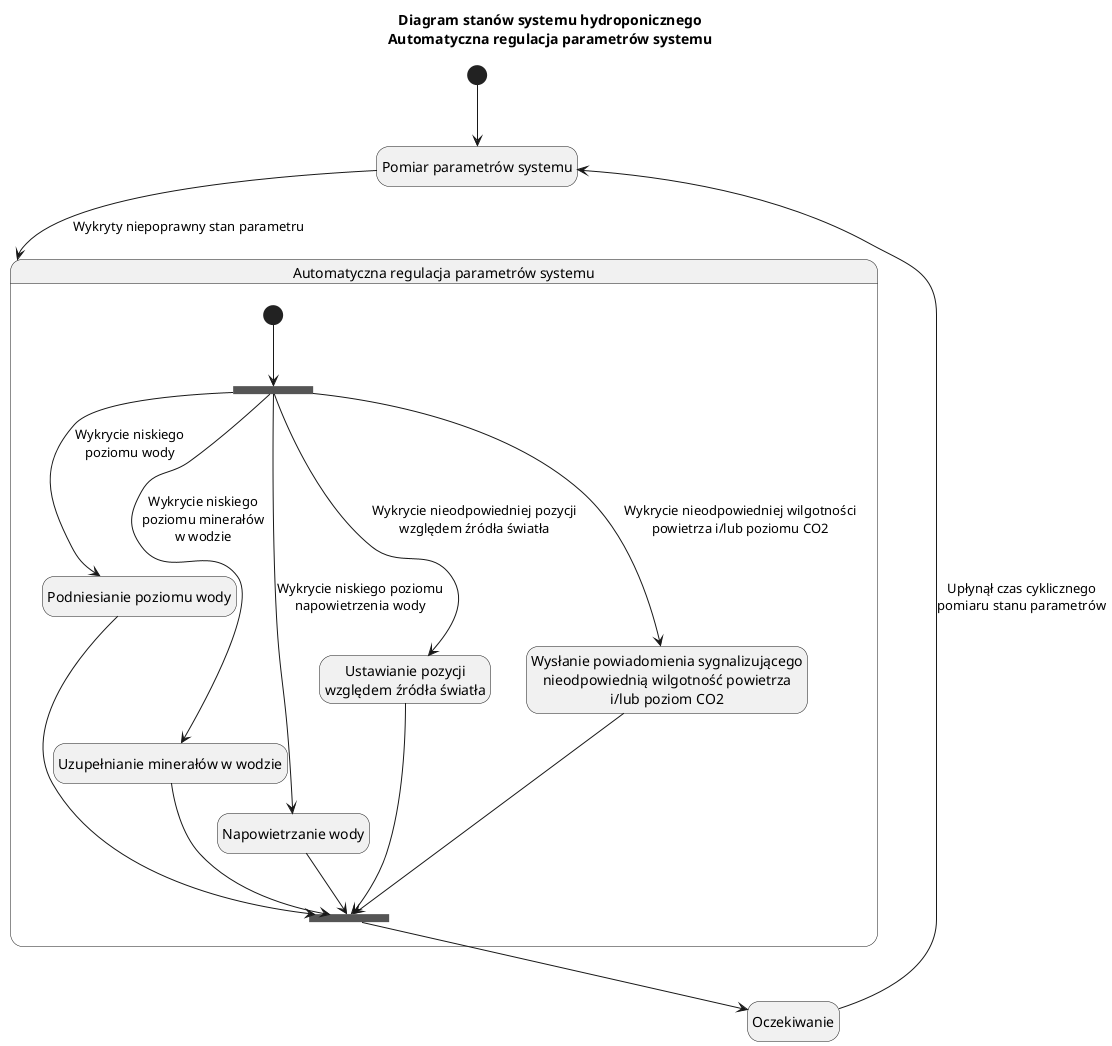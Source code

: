 @startuml auto_param_regulation

title Diagram stanów systemu hydroponicznego\nAutomatyczna regulacja parametrów systemu

hide empty description

state "Pomiar parametrów systemu" as ParamMeasurements
state "Oczekiwanie" as Waiting

state "Automatyczna regulacja parametrów systemu" as AutoParamRegulation {
    state InvalidParameterState <<fork>>
    [*] --> InvalidParameterState

    state ParameterStateCorrect <<join>>

    state "Podniesianie poziomu wody" as WaterLevelRegulation
    InvalidParameterState --> WaterLevelRegulation : Wykrycie niskiego\npoziomu wody
    WaterLevelRegulation --> ParameterStateCorrect

    state "Uzupełnianie minerałów w wodzie" as MineralLevelRegulation
    InvalidParameterState --> MineralLevelRegulation : Wykrycie niskiego\npoziomu minerałów\nw wodzie
    MineralLevelRegulation --> ParameterStateCorrect

    state "Napowietrzanie wody" as WaterAerationRegulation
    InvalidParameterState --> WaterAerationRegulation : Wykrycie niskiego poziomu\nnapowietrzenia wody
    WaterAerationRegulation --> ParameterStateCorrect

    state "Ustawianie pozycji\nwzględem źródła światła" as PositionRegulation
    InvalidParameterState ---> PositionRegulation : Wykrycie nieodpowiedniej pozycji\nwzględem źródła światła
    PositionRegulation ---> ParameterStateCorrect

    state "Wysłanie powiadomienia sygnalizującego\nnieodpowiednią wilgotność powietrza\ni/lub poziom CO2" as AirCondNotification
    InvalidParameterState ---> AirCondNotification : Wykrycie nieodpowiedniej wilgotności\npowietrza i/lub poziomu CO2
    AirCondNotification ---> ParameterStateCorrect

    ParameterStateCorrect --> Waiting
}

[*] --> ParamMeasurements
ParamMeasurements --> AutoParamRegulation : Wykryty niepoprawny stan parametru
ParamMeasurements <--- Waiting : Upłynął czas cyklicznego\npomiaru stanu parametrów

' TODO: ustawianie parametrów

@enduml
